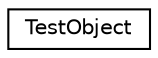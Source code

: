 digraph "Graphical Class Hierarchy"
{
 // LATEX_PDF_SIZE
  edge [fontname="Helvetica",fontsize="10",labelfontname="Helvetica",labelfontsize="10"];
  node [fontname="Helvetica",fontsize="10",shape=record];
  rankdir="LR";
  Node0 [label="TestObject",height=0.2,width=0.4,color="black", fillcolor="white", style="filled",URL="$structTestObject.html",tooltip=" "];
}
